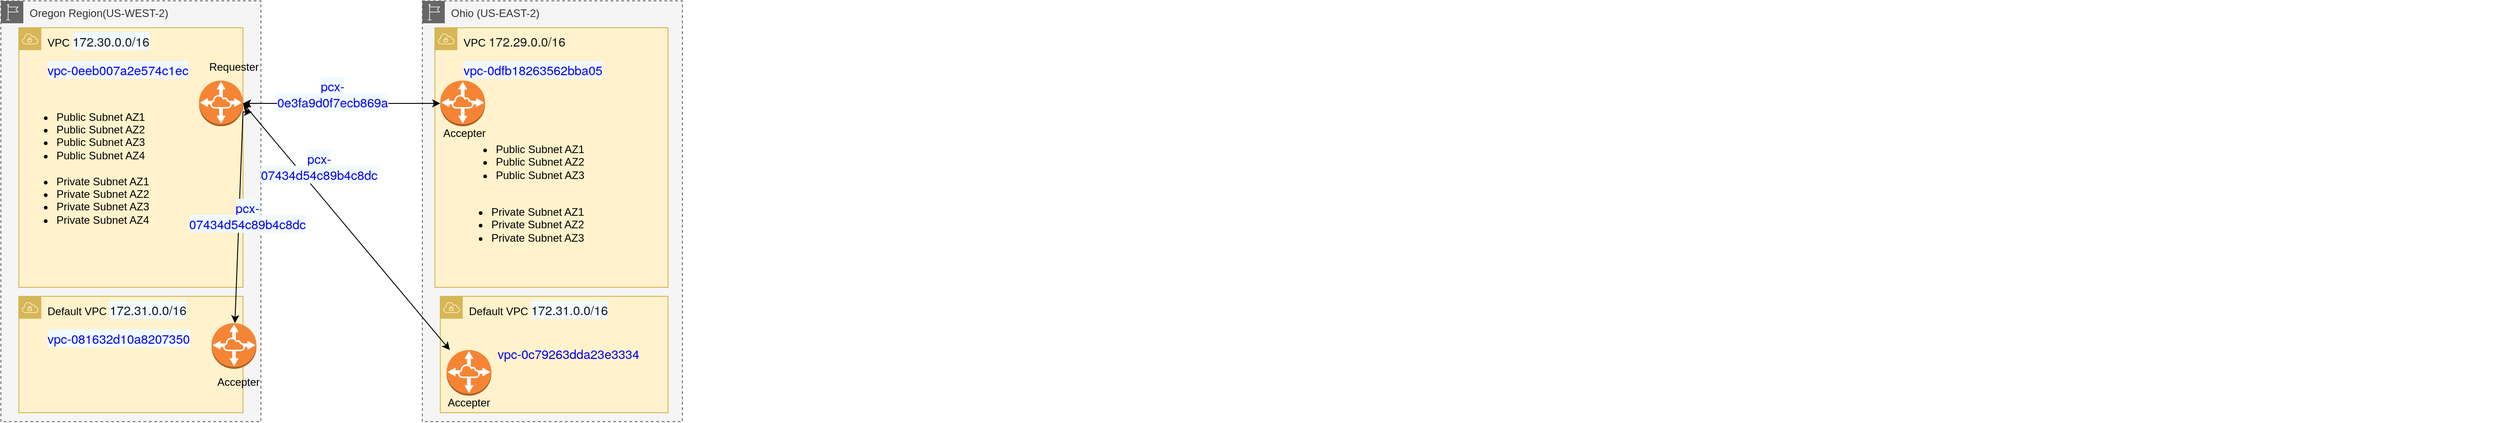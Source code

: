 <mxfile version="20.0.1" type="github">
  <diagram id="YkAWMG_m6B_k-kGnJPvZ" name="Page-1">
    <mxGraphModel dx="837" dy="538" grid="1" gridSize="10" guides="1" tooltips="1" connect="1" arrows="1" fold="1" page="1" pageScale="1" pageWidth="1169" pageHeight="1654" math="0" shadow="0">
      <root>
        <mxCell id="0" />
        <mxCell id="1" parent="0" />
        <mxCell id="J36ZOiZXg0a6sdzW2Qwt-1" value="Oregon Region(US-WEST-2)" style="sketch=0;outlineConnect=0;html=1;whiteSpace=wrap;fontSize=12;fontStyle=0;shape=mxgraph.aws4.group;grIcon=mxgraph.aws4.group_region;strokeColor=#666666;fillColor=#f5f5f5;verticalAlign=top;align=left;spacingLeft=30;fontColor=#333333;dashed=1;" parent="1" vertex="1">
          <mxGeometry x="50" y="60" width="290" height="470" as="geometry" />
        </mxCell>
        <mxCell id="J36ZOiZXg0a6sdzW2Qwt-2" value="Ohio (US-EAST-2)" style="sketch=0;outlineConnect=0;html=1;whiteSpace=wrap;fontSize=12;fontStyle=0;shape=mxgraph.aws4.group;grIcon=mxgraph.aws4.group_region;strokeColor=#666666;fillColor=#f5f5f5;verticalAlign=top;align=left;spacingLeft=30;fontColor=#333333;dashed=1;" parent="1" vertex="1">
          <mxGeometry x="520" y="60" width="290" height="470" as="geometry" />
        </mxCell>
        <mxCell id="J36ZOiZXg0a6sdzW2Qwt-3" value="VPC&amp;nbsp;&lt;span style=&quot;color: rgb(22, 25, 31); font-family: &amp;quot;Amazon Ember&amp;quot;, &amp;quot;Helvetica Neue&amp;quot;, Roboto, Arial, sans-serif; font-size: 14px; background-color: rgb(241, 250, 255);&quot;&gt;172.30.0.0/16&lt;/span&gt;&lt;br&gt;&lt;br&gt;&lt;a style=&quot;background-color: rgb(241, 250, 255); text-decoration-line: none; font-family: &amp;quot;Amazon Ember&amp;quot;, &amp;quot;Helvetica Neue&amp;quot;, Roboto, Arial, sans-serif; font-size: 14px;&quot; target=&quot;_top&quot; href=&quot;https://us-west-2.console.aws.amazon.com/vpc/home?region=us-west-2#VpcDetails:VpcId=vpc-0eeb007a2e574c1ec&quot;&gt;vpc-0eeb007a2e574c1ec&lt;/a&gt;&lt;br&gt;&lt;br&gt;&lt;br&gt;" style="sketch=0;outlineConnect=0;html=1;whiteSpace=wrap;fontSize=12;fontStyle=0;shape=mxgraph.aws4.group;grIcon=mxgraph.aws4.group_vpc;strokeColor=#d6b656;fillColor=#fff2cc;verticalAlign=top;align=left;spacingLeft=30;dashed=0;" parent="1" vertex="1">
          <mxGeometry x="70" y="90" width="250" height="290" as="geometry" />
        </mxCell>
        <mxCell id="J36ZOiZXg0a6sdzW2Qwt-4" value="Default VPC&amp;nbsp;&lt;span style=&quot;color: rgb(22, 25, 31); font-family: &amp;quot;Amazon Ember&amp;quot;, &amp;quot;Helvetica Neue&amp;quot;, Roboto, Arial, sans-serif; font-size: 14px; background-color: rgb(241, 250, 255);&quot;&gt;172.31.0.0/16&lt;/span&gt;&lt;br&gt;&lt;br&gt;&lt;a style=&quot;background-color: rgb(241, 250, 255); text-decoration-line: none; font-family: &amp;quot;Amazon Ember&amp;quot;, &amp;quot;Helvetica Neue&amp;quot;, Roboto, Arial, sans-serif; font-size: 14px;&quot; target=&quot;_top&quot; href=&quot;https://us-west-2.console.aws.amazon.com/vpc/home?region=us-west-2#VpcDetails:VpcId=vpc-081632d10a8207350&quot;&gt;vpc-081632d10a8207350&lt;/a&gt;&lt;br&gt;" style="sketch=0;outlineConnect=0;html=1;whiteSpace=wrap;fontSize=12;fontStyle=0;shape=mxgraph.aws4.group;grIcon=mxgraph.aws4.group_vpc;strokeColor=#d6b656;fillColor=#fff2cc;verticalAlign=top;align=left;spacingLeft=30;dashed=0;" parent="1" vertex="1">
          <mxGeometry x="70" y="390" width="250" height="130" as="geometry" />
        </mxCell>
        <mxCell id="J36ZOiZXg0a6sdzW2Qwt-5" value="VPC&amp;nbsp;&lt;span style=&quot;color: rgb(22, 25, 31); font-family: &amp;quot;Amazon Ember&amp;quot;, &amp;quot;Helvetica Neue&amp;quot;, Roboto, Arial, sans-serif; font-size: 14px;&quot;&gt;172.29.0.0/16&lt;/span&gt;&lt;br style=&quot;color: rgb(22, 25, 31); font-family: &amp;quot;Amazon Ember&amp;quot;, &amp;quot;Helvetica Neue&amp;quot;, Roboto, Arial, sans-serif; font-size: 14px;&quot;&gt;&lt;br&gt;&lt;a style=&quot;background-color: rgb(241, 250, 255); text-decoration-line: none; font-family: &amp;quot;Amazon Ember&amp;quot;, &amp;quot;Helvetica Neue&amp;quot;, Roboto, Arial, sans-serif; font-size: 14px;&quot; target=&quot;_top&quot; href=&quot;https://us-east-2.console.aws.amazon.com/vpc/home?region=us-east-2#VpcDetails:VpcId=vpc-0dfb18263562bba05&quot;&gt;vpc-0dfb18263562bba05&lt;/a&gt;" style="sketch=0;outlineConnect=0;html=1;whiteSpace=wrap;fontSize=12;fontStyle=0;shape=mxgraph.aws4.group;grIcon=mxgraph.aws4.group_vpc;strokeColor=#d6b656;fillColor=#fff2cc;verticalAlign=top;align=left;spacingLeft=30;dashed=0;" parent="1" vertex="1">
          <mxGeometry x="534" y="90" width="260" height="290" as="geometry" />
        </mxCell>
        <mxCell id="J36ZOiZXg0a6sdzW2Qwt-6" value="Default VPC&amp;nbsp;&lt;span style=&quot;color: rgb(22, 25, 31); font-family: &amp;quot;Amazon Ember&amp;quot;, &amp;quot;Helvetica Neue&amp;quot;, Roboto, Arial, sans-serif; font-size: 14px; background-color: rgb(241, 250, 255);&quot;&gt;172.31.0.0/16&lt;/span&gt;&lt;br&gt;&lt;br&gt;&lt;br&gt;&lt;table style=&quot;min-width: 100%; color: rgb(22, 25, 31); border-spacing: 0px; background-color: var(--awsui-color-background-container-content); font-family: &amp;quot;Amazon Ember&amp;quot;, &amp;quot;Helvetica Neue&amp;quot;, Roboto, Arial, sans-serif; font-size: 14px; width: 2264px; table-layout: fixed;&quot; class=&quot;awsui-table-nowrap&quot; role=&quot;table&quot;&gt;&lt;tbody&gt;&lt;tr style=&quot;box-sizing: border-box; background-color: var(--awsui-color-background-container-header);&quot; class=&quot;awsui-table-row awsui-table-row-selected&quot;&gt;&lt;td style=&quot;border-bottom: 1px solid var(--awsui-color-border-item-selected); border-top: 1px solid var(--awsui-color-border-item-selected); padding: 0.2rem 2rem; box-sizing: border-box; overflow-wrap: break-word; background-color: var(--awsui-color-background-item-selected); overflow: hidden; text-overflow: ellipsis; min-width: 100px; width: 220px;&quot;&gt;&lt;a style=&quot;background-color: transparent; text-decoration-line: none;&quot; target=&quot;_top&quot; href=&quot;https://us-east-2.console.aws.amazon.com/vpc/home?region=us-east-2#VpcDetails:VpcId=vpc-0c79263dda23e3334&quot;&gt;vpc-0c79263dda23e3334&lt;/a&gt;&lt;/td&gt;&lt;/tr&gt;&lt;/tbody&gt;&lt;/table&gt;" style="sketch=0;outlineConnect=0;html=1;whiteSpace=wrap;fontSize=12;fontStyle=0;shape=mxgraph.aws4.group;grIcon=mxgraph.aws4.group_vpc;strokeColor=#d6b656;fillColor=#fff2cc;verticalAlign=top;align=left;spacingLeft=30;dashed=0;" parent="1" vertex="1">
          <mxGeometry x="540" y="390" width="254" height="130" as="geometry" />
        </mxCell>
        <mxCell id="J36ZOiZXg0a6sdzW2Qwt-7" value="" style="outlineConnect=0;dashed=0;verticalLabelPosition=bottom;verticalAlign=top;align=center;html=1;shape=mxgraph.aws3.vpc_peering;fillColor=#F58534;gradientColor=none;" parent="1" vertex="1">
          <mxGeometry x="271" y="149" width="49" height="51" as="geometry" />
        </mxCell>
        <mxCell id="J36ZOiZXg0a6sdzW2Qwt-8" value="" style="outlineConnect=0;dashed=0;verticalLabelPosition=bottom;verticalAlign=top;align=center;html=1;shape=mxgraph.aws3.vpc_peering;fillColor=#F58534;gradientColor=none;" parent="1" vertex="1">
          <mxGeometry x="540" y="149" width="50" height="51" as="geometry" />
        </mxCell>
        <mxCell id="J36ZOiZXg0a6sdzW2Qwt-9" value="" style="endArrow=classic;startArrow=classic;html=1;rounded=0;exitX=1;exitY=0.5;exitDx=0;exitDy=0;exitPerimeter=0;" parent="1" source="J36ZOiZXg0a6sdzW2Qwt-7" target="J36ZOiZXg0a6sdzW2Qwt-8" edge="1">
          <mxGeometry width="50" height="50" relative="1" as="geometry">
            <mxPoint x="390" y="270" as="sourcePoint" />
            <mxPoint x="440" y="220" as="targetPoint" />
          </mxGeometry>
        </mxCell>
        <mxCell id="J36ZOiZXg0a6sdzW2Qwt-10" value="" style="outlineConnect=0;dashed=0;verticalLabelPosition=bottom;verticalAlign=top;align=center;html=1;shape=mxgraph.aws3.vpc_peering;fillColor=#F58534;gradientColor=none;" parent="1" vertex="1">
          <mxGeometry x="547" y="450" width="50" height="51" as="geometry" />
        </mxCell>
        <mxCell id="J36ZOiZXg0a6sdzW2Qwt-11" value="" style="endArrow=classic;startArrow=classic;html=1;rounded=0;exitX=1;exitY=0.5;exitDx=0;exitDy=0;exitPerimeter=0;" parent="1" target="J36ZOiZXg0a6sdzW2Qwt-10" edge="1">
          <mxGeometry width="50" height="50" relative="1" as="geometry">
            <mxPoint x="320" y="174.18" as="sourcePoint" />
            <mxPoint x="540" y="174.18" as="targetPoint" />
          </mxGeometry>
        </mxCell>
        <mxCell id="J36ZOiZXg0a6sdzW2Qwt-12" value="&lt;a style=&quot;background-color: rgb(241, 250, 255); text-decoration-line: none; font-family: &amp;quot;Amazon Ember&amp;quot;, &amp;quot;Helvetica Neue&amp;quot;, Roboto, Arial, sans-serif; font-size: 14px; text-align: start;&quot; target=&quot;_top&quot; href=&quot;https://us-west-2.console.aws.amazon.com/vpc/home?region=us-west-2#PeeringConnectionDetails:VpcPeeringConnectionId=pcx-07434d54c89b4c8dc&quot;&gt;pcx-07434d54c89b4c8dc&lt;/a&gt;" style="text;html=1;strokeColor=none;fillColor=none;align=center;verticalAlign=middle;whiteSpace=wrap;rounded=0;" parent="1" vertex="1">
          <mxGeometry x="370" y="230" width="70" height="30" as="geometry" />
        </mxCell>
        <mxCell id="J36ZOiZXg0a6sdzW2Qwt-13" value="&lt;a style=&quot;background-color: rgb(241, 250, 255); text-decoration-line: none; font-family: &amp;quot;Amazon Ember&amp;quot;, &amp;quot;Helvetica Neue&amp;quot;, Roboto, Arial, sans-serif; font-size: 14px; text-align: start;&quot; target=&quot;_top&quot; href=&quot;https://us-west-2.console.aws.amazon.com/vpc/home?region=us-west-2#PeeringConnectionDetails:VpcPeeringConnectionId=pcx-0e3fa9d0f7ecb869a&quot;&gt;pcx-0e3fa9d0f7ecb869a&lt;/a&gt;" style="text;html=1;strokeColor=none;fillColor=none;align=center;verticalAlign=middle;whiteSpace=wrap;rounded=0;" parent="1" vertex="1">
          <mxGeometry x="390" y="149" width="60" height="30" as="geometry" />
        </mxCell>
        <mxCell id="J36ZOiZXg0a6sdzW2Qwt-14" value="Requester" style="text;html=1;strokeColor=none;fillColor=none;align=center;verticalAlign=middle;whiteSpace=wrap;rounded=0;" parent="1" vertex="1">
          <mxGeometry x="280" y="119" width="60" height="30" as="geometry" />
        </mxCell>
        <mxCell id="J36ZOiZXg0a6sdzW2Qwt-15" value="Accepter" style="text;html=1;strokeColor=none;fillColor=none;align=center;verticalAlign=middle;whiteSpace=wrap;rounded=0;" parent="1" vertex="1">
          <mxGeometry x="537" y="193" width="60" height="30" as="geometry" />
        </mxCell>
        <mxCell id="J36ZOiZXg0a6sdzW2Qwt-16" value="Accepter" style="text;html=1;strokeColor=none;fillColor=none;align=center;verticalAlign=middle;whiteSpace=wrap;rounded=0;" parent="1" vertex="1">
          <mxGeometry x="542" y="494" width="60" height="30" as="geometry" />
        </mxCell>
        <mxCell id="J36ZOiZXg0a6sdzW2Qwt-30" value="&lt;ul&gt;&lt;li&gt;Public Subnet AZ1&lt;/li&gt;&lt;li&gt;Public Subnet AZ2&lt;/li&gt;&lt;li&gt;Public Subnet AZ3&lt;/li&gt;&lt;li&gt;Public Subnet AZ4&lt;/li&gt;&lt;/ul&gt;" style="text;strokeColor=none;fillColor=none;html=1;whiteSpace=wrap;verticalAlign=middle;overflow=hidden;" parent="1" vertex="1">
          <mxGeometry x="70" y="168" width="220" height="80" as="geometry" />
        </mxCell>
        <mxCell id="J36ZOiZXg0a6sdzW2Qwt-31" value="&lt;ul&gt;&lt;li&gt;Private Subnet AZ1&lt;/li&gt;&lt;li&gt;Private Subnet AZ2&lt;/li&gt;&lt;li&gt;Private Subnet AZ3&lt;/li&gt;&lt;li&gt;Private Subnet AZ4&lt;/li&gt;&lt;/ul&gt;" style="text;strokeColor=none;fillColor=none;html=1;whiteSpace=wrap;verticalAlign=middle;overflow=hidden;" parent="1" vertex="1">
          <mxGeometry x="70" y="240" width="220" height="80" as="geometry" />
        </mxCell>
        <mxCell id="J36ZOiZXg0a6sdzW2Qwt-32" value="&lt;ul&gt;&lt;li&gt;Public Subnet AZ1&lt;/li&gt;&lt;li&gt;Public Subnet AZ2&lt;/li&gt;&lt;li&gt;Public Subnet AZ3&lt;/li&gt;&lt;/ul&gt;" style="text;strokeColor=none;fillColor=none;html=1;whiteSpace=wrap;verticalAlign=middle;overflow=hidden;" parent="1" vertex="1">
          <mxGeometry x="560" y="200" width="220" height="80" as="geometry" />
        </mxCell>
        <mxCell id="J36ZOiZXg0a6sdzW2Qwt-33" value="&lt;ul&gt;&lt;li&gt;Private Subnet AZ1&lt;/li&gt;&lt;li&gt;Private Subnet AZ2&lt;/li&gt;&lt;li&gt;Private Subnet AZ3&lt;/li&gt;&lt;/ul&gt;" style="text;strokeColor=none;fillColor=none;html=1;whiteSpace=wrap;verticalAlign=middle;overflow=hidden;" parent="1" vertex="1">
          <mxGeometry x="555" y="270" width="220" height="80" as="geometry" />
        </mxCell>
        <mxCell id="RK6i9qxWxkOEmzl8jXlX-2" value="" style="outlineConnect=0;dashed=0;verticalLabelPosition=bottom;verticalAlign=top;align=center;html=1;shape=mxgraph.aws3.vpc_peering;fillColor=#F58534;gradientColor=none;" vertex="1" parent="1">
          <mxGeometry x="285" y="420" width="50" height="51" as="geometry" />
        </mxCell>
        <mxCell id="RK6i9qxWxkOEmzl8jXlX-3" value="" style="endArrow=classic;startArrow=classic;html=1;rounded=0;exitX=1;exitY=0.5;exitDx=0;exitDy=0;exitPerimeter=0;" edge="1" parent="1" target="RK6i9qxWxkOEmzl8jXlX-2">
          <mxGeometry width="50" height="50" relative="1" as="geometry">
            <mxPoint x="330" y="184.18" as="sourcePoint" />
            <mxPoint x="560.674" y="460" as="targetPoint" />
            <Array as="points">
              <mxPoint x="320" y="184" />
            </Array>
          </mxGeometry>
        </mxCell>
        <mxCell id="RK6i9qxWxkOEmzl8jXlX-4" value="Accepter" style="text;html=1;strokeColor=none;fillColor=none;align=center;verticalAlign=middle;whiteSpace=wrap;rounded=0;" vertex="1" parent="1">
          <mxGeometry x="285" y="471" width="60" height="30" as="geometry" />
        </mxCell>
        <mxCell id="RK6i9qxWxkOEmzl8jXlX-5" value="&lt;a href=&quot;https://us-west-2.console.aws.amazon.com/vpc/home?region=us-west-2#PeeringConnectionDetails:VpcPeeringConnectionId=pcx-07434d54c89b4c8dc&quot; target=&quot;_top&quot; style=&quot;background-color: rgb(241, 250, 255); text-decoration-line: none; font-family: &amp;quot;Amazon Ember&amp;quot;, &amp;quot;Helvetica Neue&amp;quot;, Roboto, Arial, sans-serif; font-size: 14px; text-align: start;&quot;&gt;pcx-07434d54c89b4c8dc&lt;/a&gt;" style="text;html=1;strokeColor=none;fillColor=none;align=center;verticalAlign=middle;whiteSpace=wrap;rounded=0;" vertex="1" parent="1">
          <mxGeometry x="290" y="260" width="70" height="80" as="geometry" />
        </mxCell>
      </root>
    </mxGraphModel>
  </diagram>
</mxfile>
